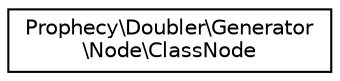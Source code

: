digraph "Graphical Class Hierarchy"
{
  edge [fontname="Helvetica",fontsize="10",labelfontname="Helvetica",labelfontsize="10"];
  node [fontname="Helvetica",fontsize="10",shape=record];
  rankdir="LR";
  Node0 [label="Prophecy\\Doubler\\Generator\l\\Node\\ClassNode",height=0.2,width=0.4,color="black", fillcolor="white", style="filled",URL="$classProphecy_1_1Doubler_1_1Generator_1_1Node_1_1ClassNode.html"];
}
